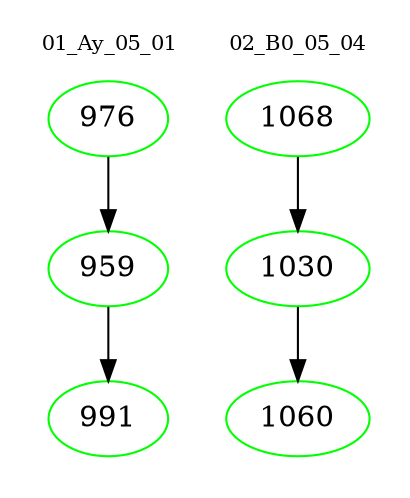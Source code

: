 digraph{
subgraph cluster_0 {
color = white
label = "01_Ay_05_01";
fontsize=10;
T0_976 [label="976", color="green"]
T0_976 -> T0_959 [color="black"]
T0_959 [label="959", color="green"]
T0_959 -> T0_991 [color="black"]
T0_991 [label="991", color="green"]
}
subgraph cluster_1 {
color = white
label = "02_B0_05_04";
fontsize=10;
T1_1068 [label="1068", color="green"]
T1_1068 -> T1_1030 [color="black"]
T1_1030 [label="1030", color="green"]
T1_1030 -> T1_1060 [color="black"]
T1_1060 [label="1060", color="green"]
}
}
